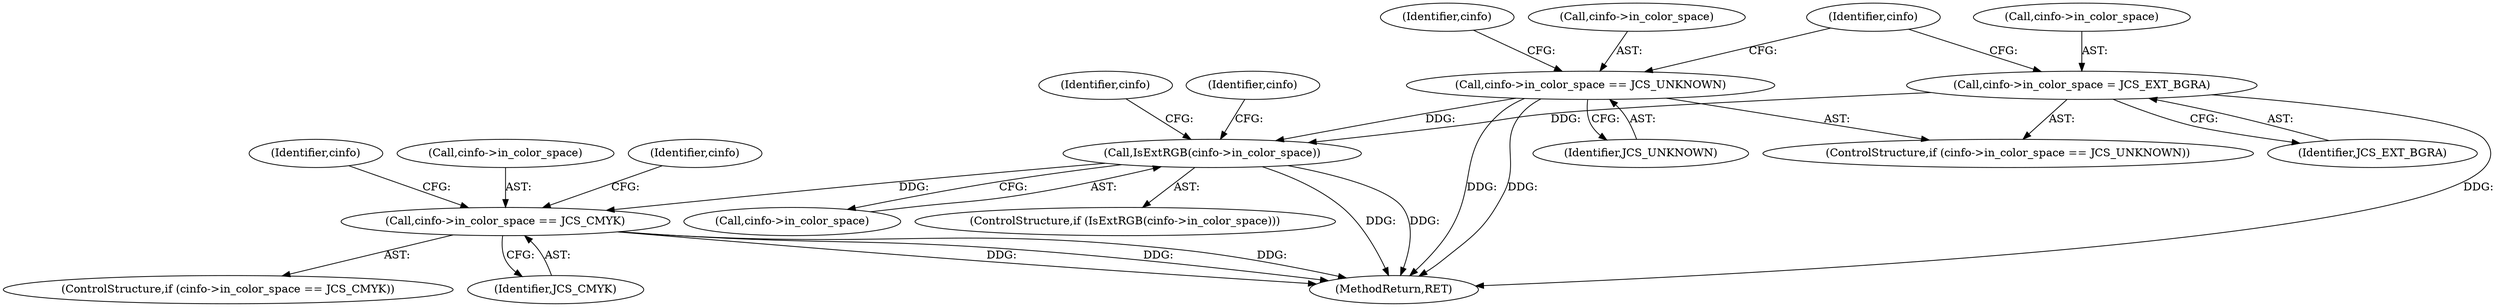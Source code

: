 digraph "0_libjpeg-turbo_9c78a04df4e44ef6487eee99c4258397f4fdca55_0@API" {
"1000674" [label="(Call,cinfo->in_color_space == JCS_CMYK)"];
"1000659" [label="(Call,IsExtRGB(cinfo->in_color_space))"];
"1000648" [label="(Call,cinfo->in_color_space == JCS_UNKNOWN)"];
"1000653" [label="(Call,cinfo->in_color_space = JCS_EXT_BGRA)"];
"1000648" [label="(Call,cinfo->in_color_space == JCS_UNKNOWN)"];
"1000681" [label="(Identifier,cinfo)"];
"1000652" [label="(Identifier,JCS_UNKNOWN)"];
"1000655" [label="(Identifier,cinfo)"];
"1000654" [label="(Call,cinfo->in_color_space)"];
"1000661" [label="(Identifier,cinfo)"];
"1000649" [label="(Call,cinfo->in_color_space)"];
"1000657" [label="(Identifier,JCS_EXT_BGRA)"];
"1000647" [label="(ControlStructure,if (cinfo->in_color_space == JCS_UNKNOWN))"];
"1000686" [label="(Identifier,cinfo)"];
"1000675" [label="(Call,cinfo->in_color_space)"];
"1000676" [label="(Identifier,cinfo)"];
"1000660" [label="(Call,cinfo->in_color_space)"];
"1000673" [label="(ControlStructure,if (cinfo->in_color_space == JCS_CMYK))"];
"1000665" [label="(Identifier,cinfo)"];
"1000674" [label="(Call,cinfo->in_color_space == JCS_CMYK)"];
"1000678" [label="(Identifier,JCS_CMYK)"];
"1000861" [label="(MethodReturn,RET)"];
"1000653" [label="(Call,cinfo->in_color_space = JCS_EXT_BGRA)"];
"1000658" [label="(ControlStructure,if (IsExtRGB(cinfo->in_color_space)))"];
"1000659" [label="(Call,IsExtRGB(cinfo->in_color_space))"];
"1000674" -> "1000673"  [label="AST: "];
"1000674" -> "1000678"  [label="CFG: "];
"1000675" -> "1000674"  [label="AST: "];
"1000678" -> "1000674"  [label="AST: "];
"1000681" -> "1000674"  [label="CFG: "];
"1000686" -> "1000674"  [label="CFG: "];
"1000674" -> "1000861"  [label="DDG: "];
"1000674" -> "1000861"  [label="DDG: "];
"1000674" -> "1000861"  [label="DDG: "];
"1000659" -> "1000674"  [label="DDG: "];
"1000659" -> "1000658"  [label="AST: "];
"1000659" -> "1000660"  [label="CFG: "];
"1000660" -> "1000659"  [label="AST: "];
"1000665" -> "1000659"  [label="CFG: "];
"1000676" -> "1000659"  [label="CFG: "];
"1000659" -> "1000861"  [label="DDG: "];
"1000659" -> "1000861"  [label="DDG: "];
"1000648" -> "1000659"  [label="DDG: "];
"1000653" -> "1000659"  [label="DDG: "];
"1000648" -> "1000647"  [label="AST: "];
"1000648" -> "1000652"  [label="CFG: "];
"1000649" -> "1000648"  [label="AST: "];
"1000652" -> "1000648"  [label="AST: "];
"1000655" -> "1000648"  [label="CFG: "];
"1000661" -> "1000648"  [label="CFG: "];
"1000648" -> "1000861"  [label="DDG: "];
"1000648" -> "1000861"  [label="DDG: "];
"1000653" -> "1000647"  [label="AST: "];
"1000653" -> "1000657"  [label="CFG: "];
"1000654" -> "1000653"  [label="AST: "];
"1000657" -> "1000653"  [label="AST: "];
"1000661" -> "1000653"  [label="CFG: "];
"1000653" -> "1000861"  [label="DDG: "];
}
